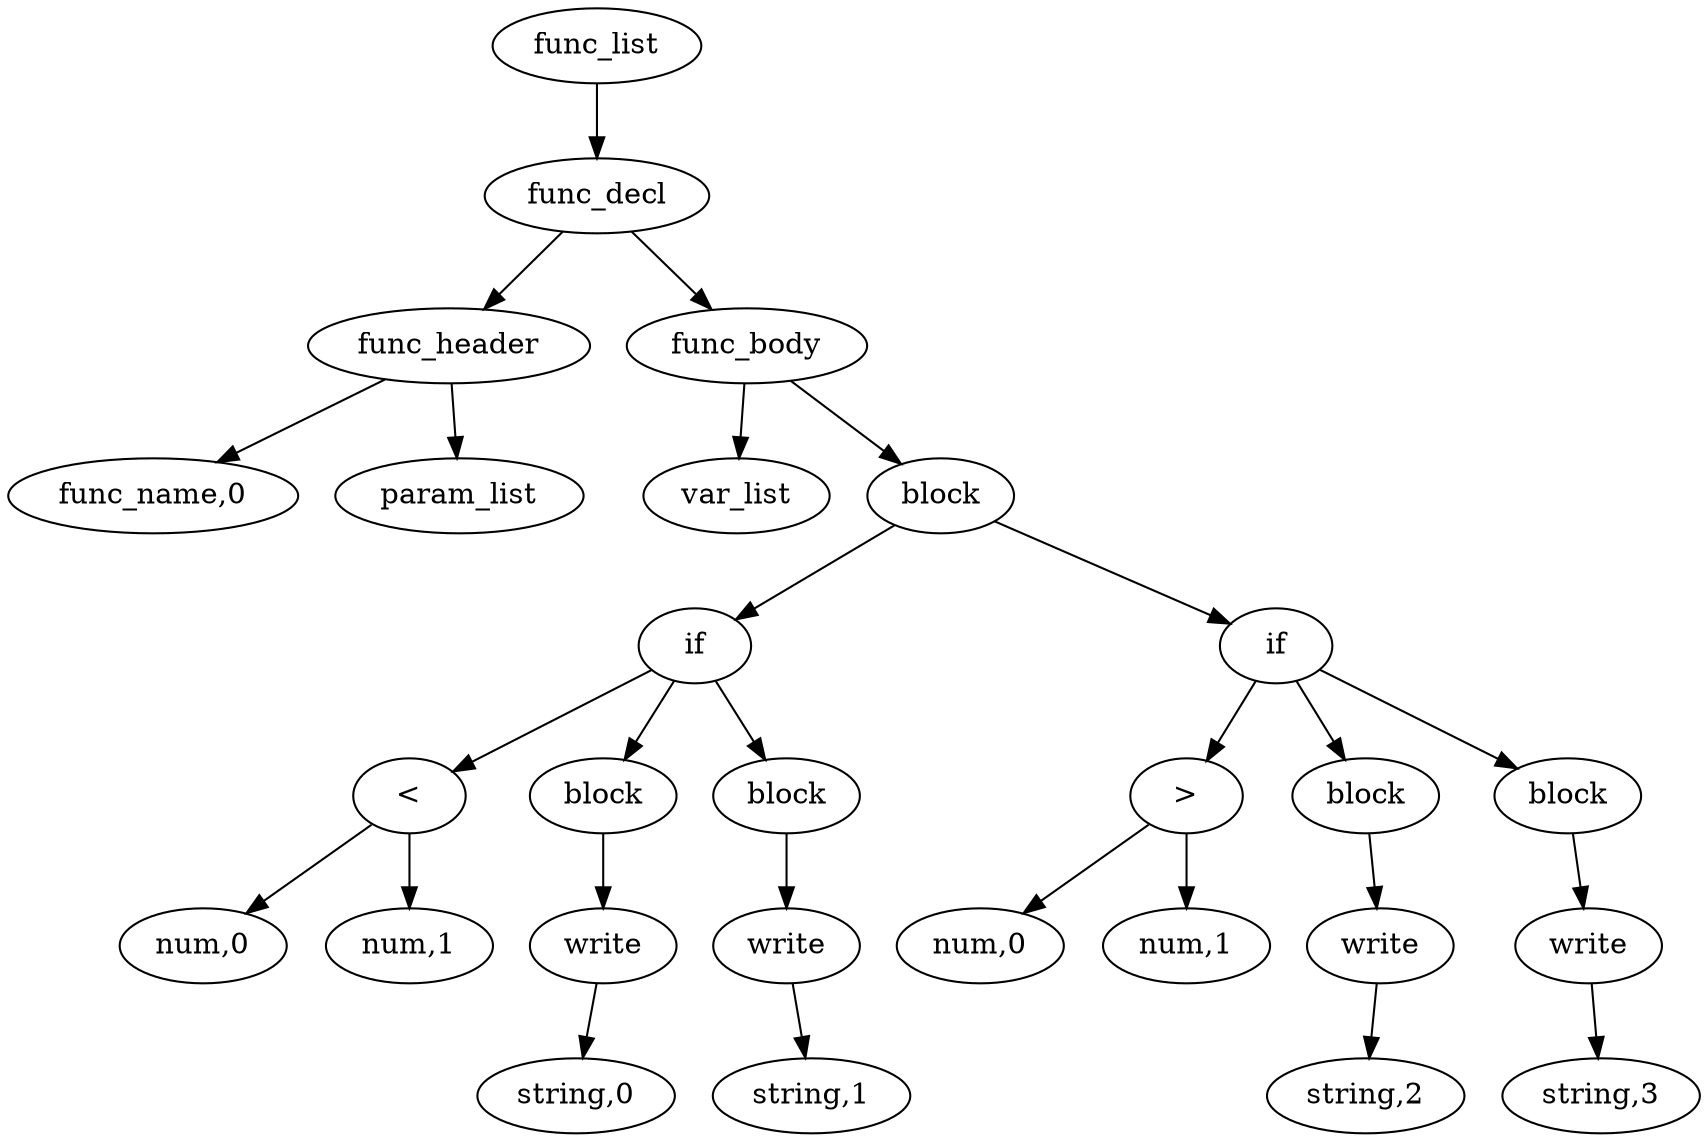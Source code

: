 digraph {
graph [ordering="out"];
node0[label="func_list"];
node1[label="func_decl"];
node2[label="func_header"];
node3[label="func_name,0"];
node2 -> node3;
node4[label="param_list"];
node2 -> node4;
node1 -> node2;
node5[label="func_body"];
node6[label="var_list"];
node5 -> node6;
node7[label="block"];
node8[label="if"];
node9[label="<"];
node10[label="num,0"];
node9 -> node10;
node11[label="num,1"];
node9 -> node11;
node8 -> node9;
node12[label="block"];
node13[label="write"];
node14[label="string,0"];
node13 -> node14;
node12 -> node13;
node8 -> node12;
node15[label="block"];
node16[label="write"];
node17[label="string,1"];
node16 -> node17;
node15 -> node16;
node8 -> node15;
node7 -> node8;
node18[label="if"];
node19[label=">"];
node20[label="num,0"];
node19 -> node20;
node21[label="num,1"];
node19 -> node21;
node18 -> node19;
node22[label="block"];
node23[label="write"];
node24[label="string,2"];
node23 -> node24;
node22 -> node23;
node18 -> node22;
node25[label="block"];
node26[label="write"];
node27[label="string,3"];
node26 -> node27;
node25 -> node26;
node18 -> node25;
node7 -> node18;
node5 -> node7;
node1 -> node5;
node0 -> node1;
}
